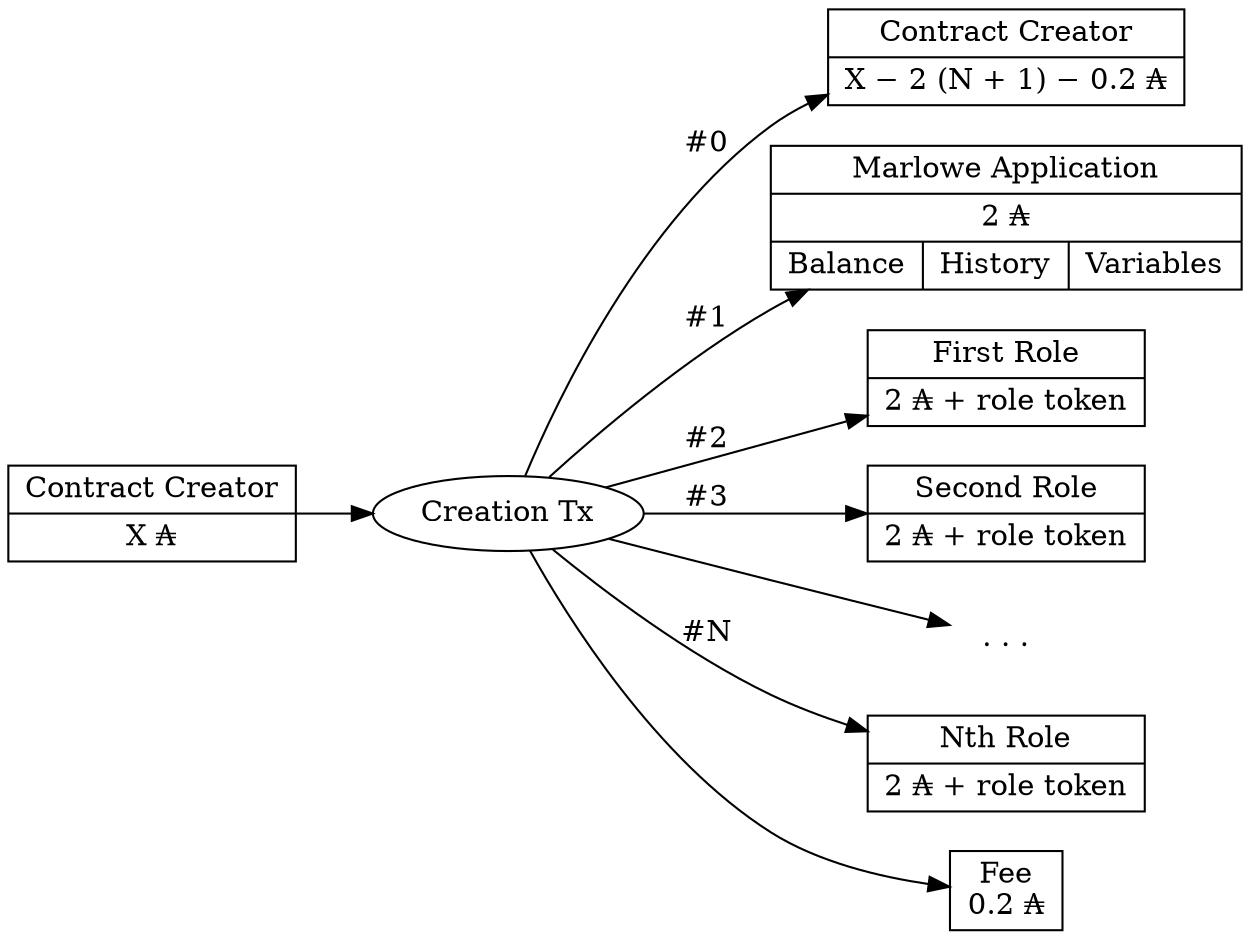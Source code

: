 digraph Create {

rankdir=LR

node [shape=record]


Tx0_Creator [label="Contract Creator|X ₳"]


Tx1 [shape=oval label="Creation Tx"]

Tx0_Creator -> Tx1


Tx1_0 [label="Contract Creator|X − 2 (N + 1) − 0.2 ₳"]

Tx1 -> Tx1_0 [label="#0"]


Tx1_1 [label="Marlowe Application|2 ₳|{Balance|History|Variables}"]

Tx1 -> Tx1_1 [label="#1"]


Tx1_2 [label="First Role|2 ₳ + role token"]

Tx1 -> Tx1_2 [label="#2"]


Tx1_3 [label="Second Role|2 ₳ + role token"]

Tx1 -> Tx1_3 [label="#3"]


Tx1_Ditto [shape=none label= ". . ."]

Tx1 -> Tx1_Ditto


Tx1_N [label="Nth Role|2 ₳ + role token"]

Tx1 -> Tx1_N [label="#N"]


Tx1_Fee [label="Fee\n0.2 ₳"]

Tx1 -> Tx1_Fee


}
